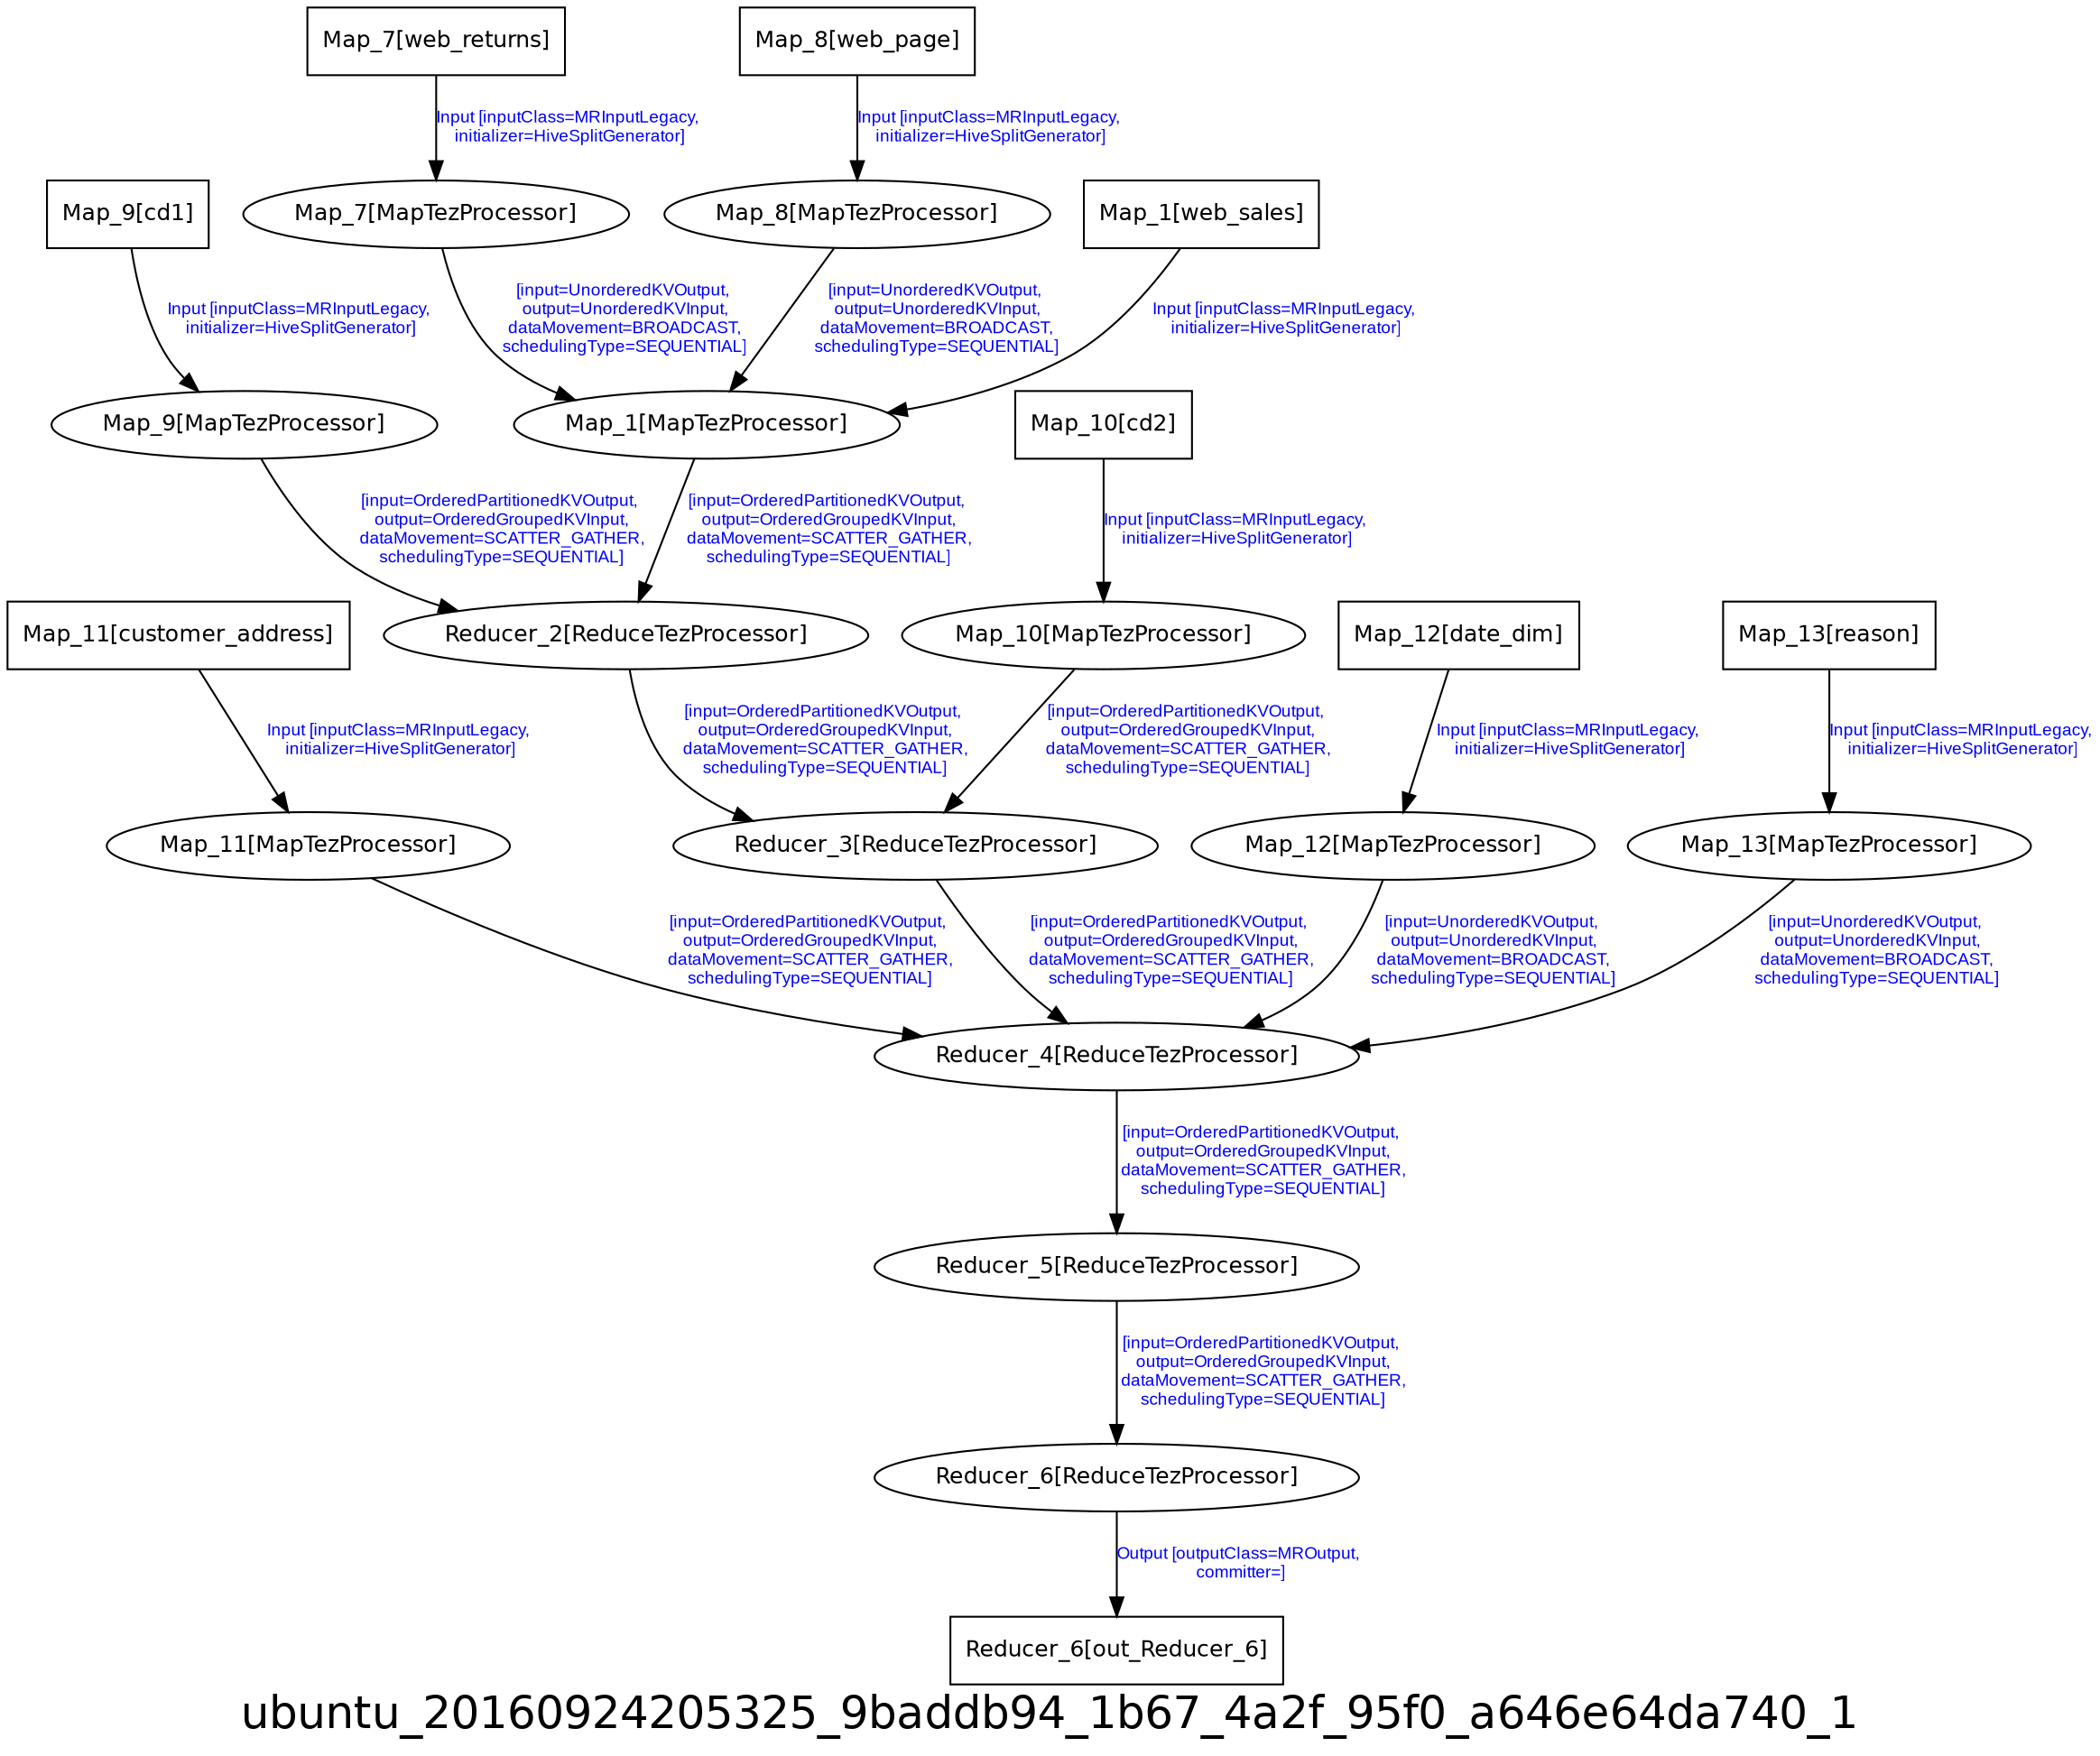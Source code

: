 digraph ubuntu_20160924205325_9baddb94_1b67_4a2f_95f0_a646e64da740_1 {
graph [ label="ubuntu_20160924205325_9baddb94_1b67_4a2f_95f0_a646e64da740_1", fontsize=24, fontname=Helvetica];
node [fontsize=12, fontname=Helvetica];
edge [fontsize=9, fontcolor=blue, fontname=Arial];
"ubuntu_20160924205325_9baddb94_1b67_4a2f_95f0_a646e64da740_1.Map_1_web_sales" [ label = "Map_1[web_sales]", shape = "box" ];
"ubuntu_20160924205325_9baddb94_1b67_4a2f_95f0_a646e64da740_1.Map_1_web_sales" -> "ubuntu_20160924205325_9baddb94_1b67_4a2f_95f0_a646e64da740_1.Map_1" [ label = "Input [inputClass=MRInputLegacy,\n initializer=HiveSplitGenerator]" ];
"ubuntu_20160924205325_9baddb94_1b67_4a2f_95f0_a646e64da740_1.Map_9_cd1" [ label = "Map_9[cd1]", shape = "box" ];
"ubuntu_20160924205325_9baddb94_1b67_4a2f_95f0_a646e64da740_1.Map_9_cd1" -> "ubuntu_20160924205325_9baddb94_1b67_4a2f_95f0_a646e64da740_1.Map_9" [ label = "Input [inputClass=MRInputLegacy,\n initializer=HiveSplitGenerator]" ];
"ubuntu_20160924205325_9baddb94_1b67_4a2f_95f0_a646e64da740_1.Map_11" [ label = "Map_11[MapTezProcessor]" ];
"ubuntu_20160924205325_9baddb94_1b67_4a2f_95f0_a646e64da740_1.Map_11" -> "ubuntu_20160924205325_9baddb94_1b67_4a2f_95f0_a646e64da740_1.Reducer_4" [ label = "[input=OrderedPartitionedKVOutput,\n output=OrderedGroupedKVInput,\n dataMovement=SCATTER_GATHER,\n schedulingType=SEQUENTIAL]" ];
"ubuntu_20160924205325_9baddb94_1b67_4a2f_95f0_a646e64da740_1.Map_10_cd2" [ label = "Map_10[cd2]", shape = "box" ];
"ubuntu_20160924205325_9baddb94_1b67_4a2f_95f0_a646e64da740_1.Map_10_cd2" -> "ubuntu_20160924205325_9baddb94_1b67_4a2f_95f0_a646e64da740_1.Map_10" [ label = "Input [inputClass=MRInputLegacy,\n initializer=HiveSplitGenerator]" ];
"ubuntu_20160924205325_9baddb94_1b67_4a2f_95f0_a646e64da740_1.Reducer_4" [ label = "Reducer_4[ReduceTezProcessor]" ];
"ubuntu_20160924205325_9baddb94_1b67_4a2f_95f0_a646e64da740_1.Reducer_4" -> "ubuntu_20160924205325_9baddb94_1b67_4a2f_95f0_a646e64da740_1.Reducer_5" [ label = "[input=OrderedPartitionedKVOutput,\n output=OrderedGroupedKVInput,\n dataMovement=SCATTER_GATHER,\n schedulingType=SEQUENTIAL]" ];
"ubuntu_20160924205325_9baddb94_1b67_4a2f_95f0_a646e64da740_1.Map_12" [ label = "Map_12[MapTezProcessor]" ];
"ubuntu_20160924205325_9baddb94_1b67_4a2f_95f0_a646e64da740_1.Map_12" -> "ubuntu_20160924205325_9baddb94_1b67_4a2f_95f0_a646e64da740_1.Reducer_4" [ label = "[input=UnorderedKVOutput,\n output=UnorderedKVInput,\n dataMovement=BROADCAST,\n schedulingType=SEQUENTIAL]" ];
"ubuntu_20160924205325_9baddb94_1b67_4a2f_95f0_a646e64da740_1.Map_7" [ label = "Map_7[MapTezProcessor]" ];
"ubuntu_20160924205325_9baddb94_1b67_4a2f_95f0_a646e64da740_1.Map_7" -> "ubuntu_20160924205325_9baddb94_1b67_4a2f_95f0_a646e64da740_1.Map_1" [ label = "[input=UnorderedKVOutput,\n output=UnorderedKVInput,\n dataMovement=BROADCAST,\n schedulingType=SEQUENTIAL]" ];
"ubuntu_20160924205325_9baddb94_1b67_4a2f_95f0_a646e64da740_1.Map_11_customer_address" [ label = "Map_11[customer_address]", shape = "box" ];
"ubuntu_20160924205325_9baddb94_1b67_4a2f_95f0_a646e64da740_1.Map_11_customer_address" -> "ubuntu_20160924205325_9baddb94_1b67_4a2f_95f0_a646e64da740_1.Map_11" [ label = "Input [inputClass=MRInputLegacy,\n initializer=HiveSplitGenerator]" ];
"ubuntu_20160924205325_9baddb94_1b67_4a2f_95f0_a646e64da740_1.Map_7_web_returns" [ label = "Map_7[web_returns]", shape = "box" ];
"ubuntu_20160924205325_9baddb94_1b67_4a2f_95f0_a646e64da740_1.Map_7_web_returns" -> "ubuntu_20160924205325_9baddb94_1b67_4a2f_95f0_a646e64da740_1.Map_7" [ label = "Input [inputClass=MRInputLegacy,\n initializer=HiveSplitGenerator]" ];
"ubuntu_20160924205325_9baddb94_1b67_4a2f_95f0_a646e64da740_1.Map_8" [ label = "Map_8[MapTezProcessor]" ];
"ubuntu_20160924205325_9baddb94_1b67_4a2f_95f0_a646e64da740_1.Map_8" -> "ubuntu_20160924205325_9baddb94_1b67_4a2f_95f0_a646e64da740_1.Map_1" [ label = "[input=UnorderedKVOutput,\n output=UnorderedKVInput,\n dataMovement=BROADCAST,\n schedulingType=SEQUENTIAL]" ];
"ubuntu_20160924205325_9baddb94_1b67_4a2f_95f0_a646e64da740_1.Reducer_3" [ label = "Reducer_3[ReduceTezProcessor]" ];
"ubuntu_20160924205325_9baddb94_1b67_4a2f_95f0_a646e64da740_1.Reducer_3" -> "ubuntu_20160924205325_9baddb94_1b67_4a2f_95f0_a646e64da740_1.Reducer_4" [ label = "[input=OrderedPartitionedKVOutput,\n output=OrderedGroupedKVInput,\n dataMovement=SCATTER_GATHER,\n schedulingType=SEQUENTIAL]" ];
"ubuntu_20160924205325_9baddb94_1b67_4a2f_95f0_a646e64da740_1.Reducer_2" [ label = "Reducer_2[ReduceTezProcessor]" ];
"ubuntu_20160924205325_9baddb94_1b67_4a2f_95f0_a646e64da740_1.Reducer_2" -> "ubuntu_20160924205325_9baddb94_1b67_4a2f_95f0_a646e64da740_1.Reducer_3" [ label = "[input=OrderedPartitionedKVOutput,\n output=OrderedGroupedKVInput,\n dataMovement=SCATTER_GATHER,\n schedulingType=SEQUENTIAL]" ];
"ubuntu_20160924205325_9baddb94_1b67_4a2f_95f0_a646e64da740_1.Map_12_date_dim" [ label = "Map_12[date_dim]", shape = "box" ];
"ubuntu_20160924205325_9baddb94_1b67_4a2f_95f0_a646e64da740_1.Map_12_date_dim" -> "ubuntu_20160924205325_9baddb94_1b67_4a2f_95f0_a646e64da740_1.Map_12" [ label = "Input [inputClass=MRInputLegacy,\n initializer=HiveSplitGenerator]" ];
"ubuntu_20160924205325_9baddb94_1b67_4a2f_95f0_a646e64da740_1.Map_8_web_page" [ label = "Map_8[web_page]", shape = "box" ];
"ubuntu_20160924205325_9baddb94_1b67_4a2f_95f0_a646e64da740_1.Map_8_web_page" -> "ubuntu_20160924205325_9baddb94_1b67_4a2f_95f0_a646e64da740_1.Map_8" [ label = "Input [inputClass=MRInputLegacy,\n initializer=HiveSplitGenerator]" ];
"ubuntu_20160924205325_9baddb94_1b67_4a2f_95f0_a646e64da740_1.Reducer_6" [ label = "Reducer_6[ReduceTezProcessor]" ];
"ubuntu_20160924205325_9baddb94_1b67_4a2f_95f0_a646e64da740_1.Reducer_6" -> "ubuntu_20160924205325_9baddb94_1b67_4a2f_95f0_a646e64da740_1.Reducer_6_out_Reducer_6" [ label = "Output [outputClass=MROutput,\n committer=]" ];
"ubuntu_20160924205325_9baddb94_1b67_4a2f_95f0_a646e64da740_1.Map_1" [ label = "Map_1[MapTezProcessor]" ];
"ubuntu_20160924205325_9baddb94_1b67_4a2f_95f0_a646e64da740_1.Map_1" -> "ubuntu_20160924205325_9baddb94_1b67_4a2f_95f0_a646e64da740_1.Reducer_2" [ label = "[input=OrderedPartitionedKVOutput,\n output=OrderedGroupedKVInput,\n dataMovement=SCATTER_GATHER,\n schedulingType=SEQUENTIAL]" ];
"ubuntu_20160924205325_9baddb94_1b67_4a2f_95f0_a646e64da740_1.Reducer_5" [ label = "Reducer_5[ReduceTezProcessor]" ];
"ubuntu_20160924205325_9baddb94_1b67_4a2f_95f0_a646e64da740_1.Reducer_5" -> "ubuntu_20160924205325_9baddb94_1b67_4a2f_95f0_a646e64da740_1.Reducer_6" [ label = "[input=OrderedPartitionedKVOutput,\n output=OrderedGroupedKVInput,\n dataMovement=SCATTER_GATHER,\n schedulingType=SEQUENTIAL]" ];
"ubuntu_20160924205325_9baddb94_1b67_4a2f_95f0_a646e64da740_1.Map_9" [ label = "Map_9[MapTezProcessor]" ];
"ubuntu_20160924205325_9baddb94_1b67_4a2f_95f0_a646e64da740_1.Map_9" -> "ubuntu_20160924205325_9baddb94_1b67_4a2f_95f0_a646e64da740_1.Reducer_2" [ label = "[input=OrderedPartitionedKVOutput,\n output=OrderedGroupedKVInput,\n dataMovement=SCATTER_GATHER,\n schedulingType=SEQUENTIAL]" ];
"ubuntu_20160924205325_9baddb94_1b67_4a2f_95f0_a646e64da740_1.Reducer_6_out_Reducer_6" [ label = "Reducer_6[out_Reducer_6]", shape = "box" ];
"ubuntu_20160924205325_9baddb94_1b67_4a2f_95f0_a646e64da740_1.Map_13_reason" [ label = "Map_13[reason]", shape = "box" ];
"ubuntu_20160924205325_9baddb94_1b67_4a2f_95f0_a646e64da740_1.Map_13_reason" -> "ubuntu_20160924205325_9baddb94_1b67_4a2f_95f0_a646e64da740_1.Map_13" [ label = "Input [inputClass=MRInputLegacy,\n initializer=HiveSplitGenerator]" ];
"ubuntu_20160924205325_9baddb94_1b67_4a2f_95f0_a646e64da740_1.Map_10" [ label = "Map_10[MapTezProcessor]" ];
"ubuntu_20160924205325_9baddb94_1b67_4a2f_95f0_a646e64da740_1.Map_10" -> "ubuntu_20160924205325_9baddb94_1b67_4a2f_95f0_a646e64da740_1.Reducer_3" [ label = "[input=OrderedPartitionedKVOutput,\n output=OrderedGroupedKVInput,\n dataMovement=SCATTER_GATHER,\n schedulingType=SEQUENTIAL]" ];
"ubuntu_20160924205325_9baddb94_1b67_4a2f_95f0_a646e64da740_1.Map_13" [ label = "Map_13[MapTezProcessor]" ];
"ubuntu_20160924205325_9baddb94_1b67_4a2f_95f0_a646e64da740_1.Map_13" -> "ubuntu_20160924205325_9baddb94_1b67_4a2f_95f0_a646e64da740_1.Reducer_4" [ label = "[input=UnorderedKVOutput,\n output=UnorderedKVInput,\n dataMovement=BROADCAST,\n schedulingType=SEQUENTIAL]" ];
}
